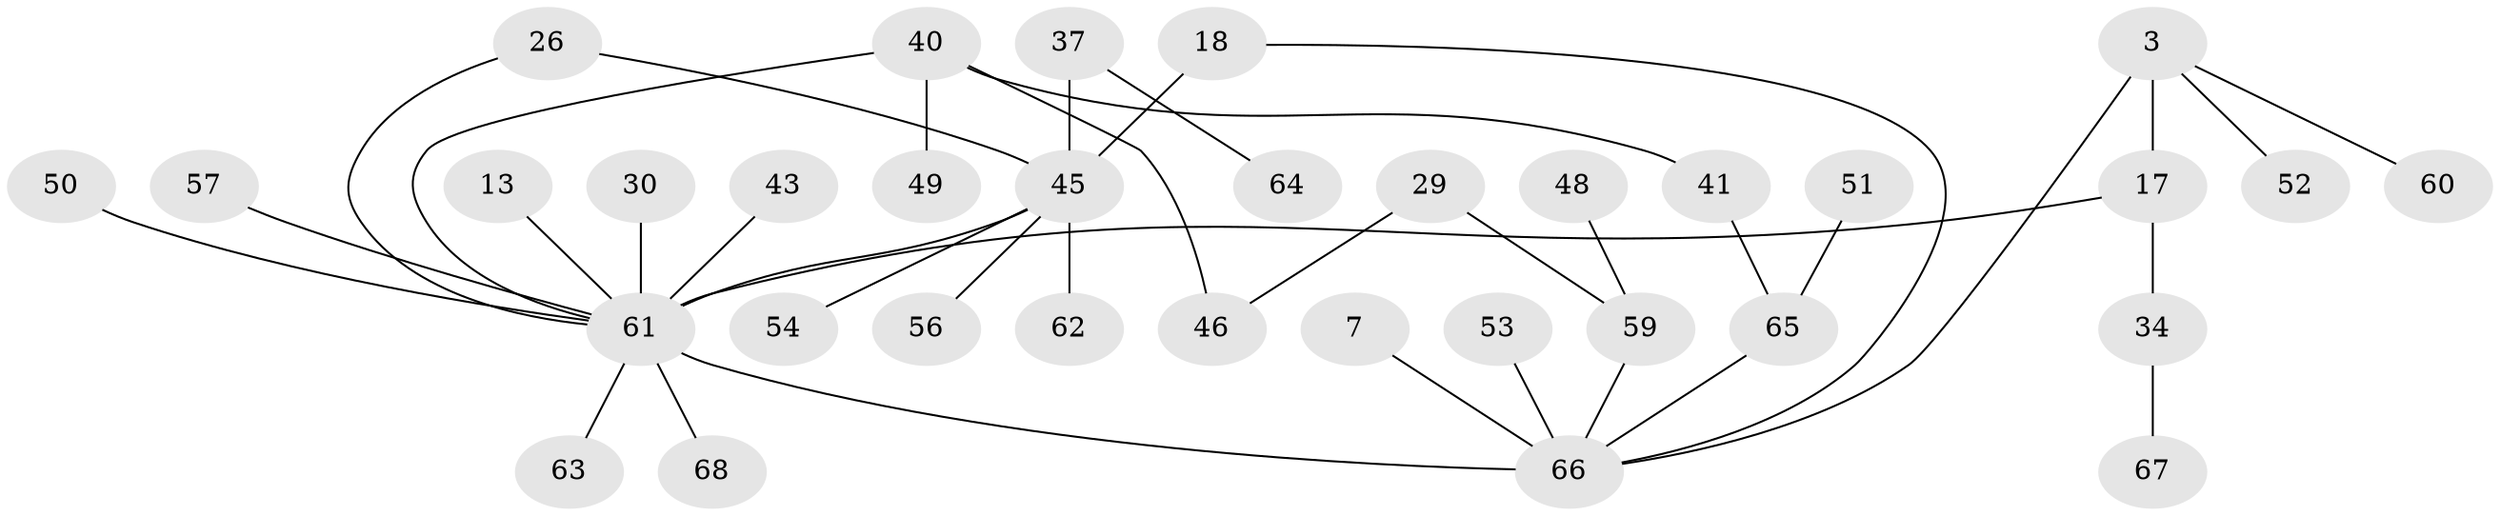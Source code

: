 // original degree distribution, {5: 0.04411764705882353, 6: 0.014705882352941176, 4: 0.11764705882352941, 2: 0.3382352941176471, 1: 0.29411764705882354, 3: 0.16176470588235295, 8: 0.029411764705882353}
// Generated by graph-tools (version 1.1) at 2025/45/03/04/25 21:45:50]
// undirected, 34 vertices, 38 edges
graph export_dot {
graph [start="1"]
  node [color=gray90,style=filled];
  3;
  7;
  13;
  17 [super="+9"];
  18 [super="+4"];
  26;
  29;
  30;
  34;
  37;
  40 [super="+27"];
  41;
  43;
  45 [super="+42+35"];
  46;
  48;
  49;
  50;
  51;
  52;
  53;
  54;
  56;
  57;
  59 [super="+22+25"];
  60;
  61 [super="+58+36+15+47"];
  62;
  63;
  64;
  65 [super="+21+39"];
  66 [super="+1+55+38"];
  67;
  68;
  3 -- 17 [weight=2];
  3 -- 52;
  3 -- 60;
  3 -- 66;
  7 -- 66;
  13 -- 61;
  17 -- 34;
  17 -- 61;
  18 -- 45 [weight=5];
  18 -- 66 [weight=2];
  26 -- 61;
  26 -- 45;
  29 -- 46;
  29 -- 59;
  30 -- 61;
  34 -- 67;
  37 -- 64;
  37 -- 45;
  40 -- 46;
  40 -- 41;
  40 -- 49;
  40 -- 61;
  41 -- 65;
  43 -- 61;
  45 -- 61;
  45 -- 54;
  45 -- 56;
  45 -- 62;
  48 -- 59;
  50 -- 61;
  51 -- 65;
  53 -- 66;
  57 -- 61;
  59 -- 66 [weight=2];
  61 -- 66 [weight=5];
  61 -- 68;
  61 -- 63;
  65 -- 66 [weight=2];
}
